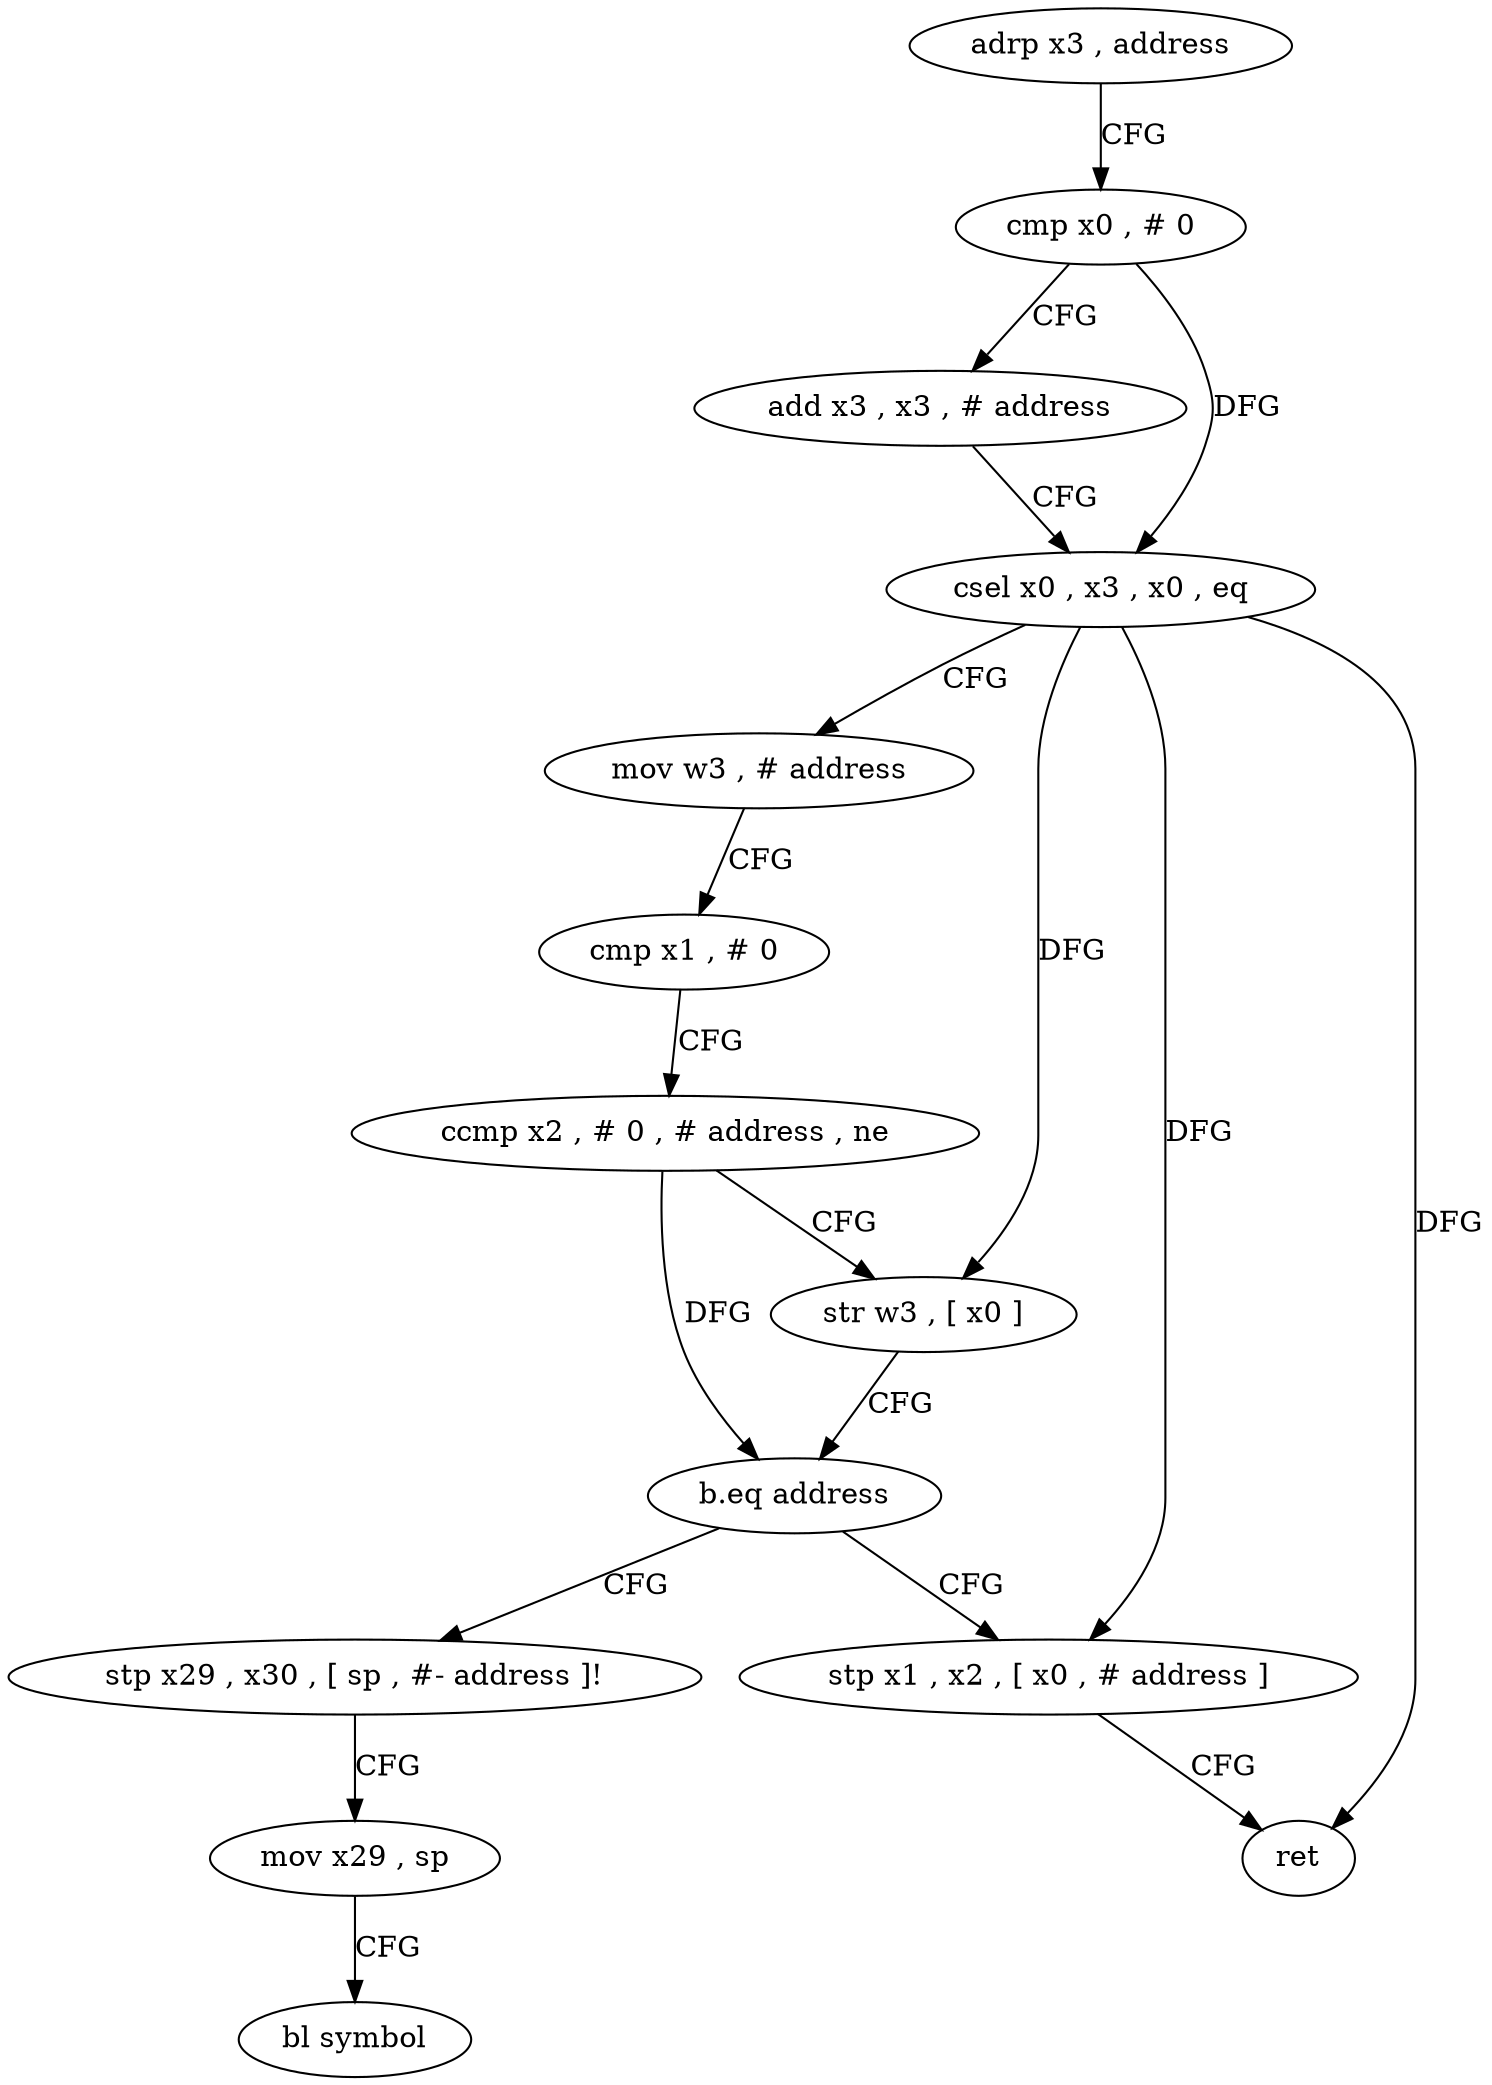 digraph "func" {
"4346112" [label = "adrp x3 , address" ]
"4346116" [label = "cmp x0 , # 0" ]
"4346120" [label = "add x3 , x3 , # address" ]
"4346124" [label = "csel x0 , x3 , x0 , eq" ]
"4346128" [label = "mov w3 , # address" ]
"4346132" [label = "cmp x1 , # 0" ]
"4346136" [label = "ccmp x2 , # 0 , # address , ne" ]
"4346140" [label = "str w3 , [ x0 ]" ]
"4346144" [label = "b.eq address" ]
"4346156" [label = "stp x29 , x30 , [ sp , #- address ]!" ]
"4346148" [label = "stp x1 , x2 , [ x0 , # address ]" ]
"4346160" [label = "mov x29 , sp" ]
"4346164" [label = "bl symbol" ]
"4346152" [label = "ret" ]
"4346112" -> "4346116" [ label = "CFG" ]
"4346116" -> "4346120" [ label = "CFG" ]
"4346116" -> "4346124" [ label = "DFG" ]
"4346120" -> "4346124" [ label = "CFG" ]
"4346124" -> "4346128" [ label = "CFG" ]
"4346124" -> "4346140" [ label = "DFG" ]
"4346124" -> "4346148" [ label = "DFG" ]
"4346124" -> "4346152" [ label = "DFG" ]
"4346128" -> "4346132" [ label = "CFG" ]
"4346132" -> "4346136" [ label = "CFG" ]
"4346136" -> "4346140" [ label = "CFG" ]
"4346136" -> "4346144" [ label = "DFG" ]
"4346140" -> "4346144" [ label = "CFG" ]
"4346144" -> "4346156" [ label = "CFG" ]
"4346144" -> "4346148" [ label = "CFG" ]
"4346156" -> "4346160" [ label = "CFG" ]
"4346148" -> "4346152" [ label = "CFG" ]
"4346160" -> "4346164" [ label = "CFG" ]
}

